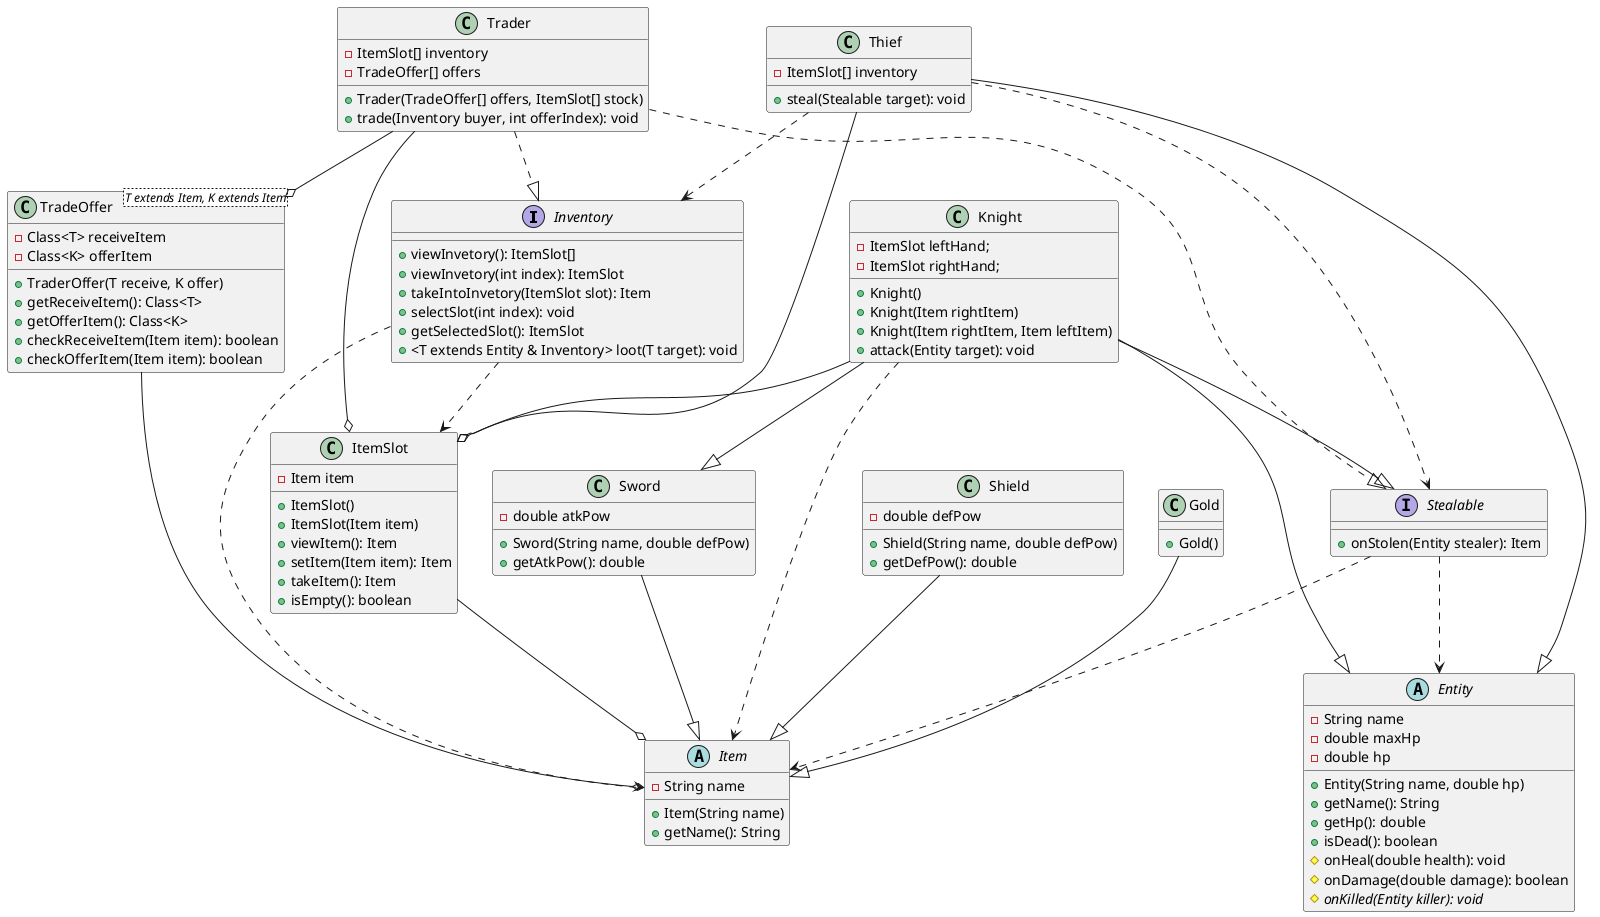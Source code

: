 @startuml
'https://plantuml.com/class-diagram

interface Inventory {
    + viewInvetory(): ItemSlot[]
    + viewInvetory(int index): ItemSlot
    + takeIntoInvetory(ItemSlot slot): Item
    + selectSlot(int index): void
    + getSelectedSlot(): ItemSlot
    + <T extends Entity & Inventory> loot(T target): void
}

Inventory ..> Item
Inventory ..> ItemSlot

interface Stealable {
    + onStolen(Entity stealer): Item
}

Stealable ..> Item
Stealable ..> Entity


abstract class Entity {
    - String name
    - double maxHp
    - double hp
    + Entity(String name, double hp)
    + getName(): String
    + getHp(): double
    + isDead(): boolean
    # onHeal(double health): void
    # onDamage(double damage): boolean
    # {abstract} onKilled(Entity killer): void
}

class Knight {
    - ItemSlot leftHand;
    - ItemSlot rightHand;
    + Knight()
    + Knight(Item rightItem)
    + Knight(Item rightItem, Item leftItem)
    + attack(Entity target): void
}

Knight --o ItemSlot
Knight ..> Item

Knight --|> Sword
Knight --|> Entity
Knight --|> Stealable

class Thief {
    - ItemSlot[] inventory
    + steal(Stealable target): void
}

Thief --o ItemSlot
Thief ..> Stealable
Thief ..> Inventory

Thief --|> Entity

class Trader {
    - ItemSlot[] inventory
    - TradeOffer[] offers
    + Trader(TradeOffer[] offers, ItemSlot[] stock)
    + trade(Inventory buyer, int offerIndex): void
}

Trader --o ItemSlot
Trader --o TradeOffer
Trader ..|> Inventory
Trader ..|> Stealable

class TradeOffer<T extends Item, K extends Item> {
    - Class<T> receiveItem
    - Class<K> offerItem
    + TraderOffer(T receive, K offer)
    + getReceiveItem(): Class<T>
    + getOfferItem(): Class<K>
    + checkReceiveItem(Item item): boolean
    + checkOfferItem(Item item): boolean
}

abstract class Item {
    - String name
    + Item(String name)
    + getName(): String
}

class ItemSlot {
    - Item item
    + ItemSlot()
    + ItemSlot(Item item)
    + viewItem(): Item
    + setItem(Item item): Item
    + takeItem(): Item
    + isEmpty(): boolean
}

TradeOffer --o Item

ItemSlot --o Item

class Shield {
    - double defPow
    + Shield(String name, double defPow)
    + getDefPow(): double
}

Shield --|> Item

class Gold {
    + Gold()
}

Gold --|> Item

class Sword {
    - double atkPow
    + Sword(String name, double defPow)
    + getAtkPow(): double
}

Sword --|> Item

@enduml